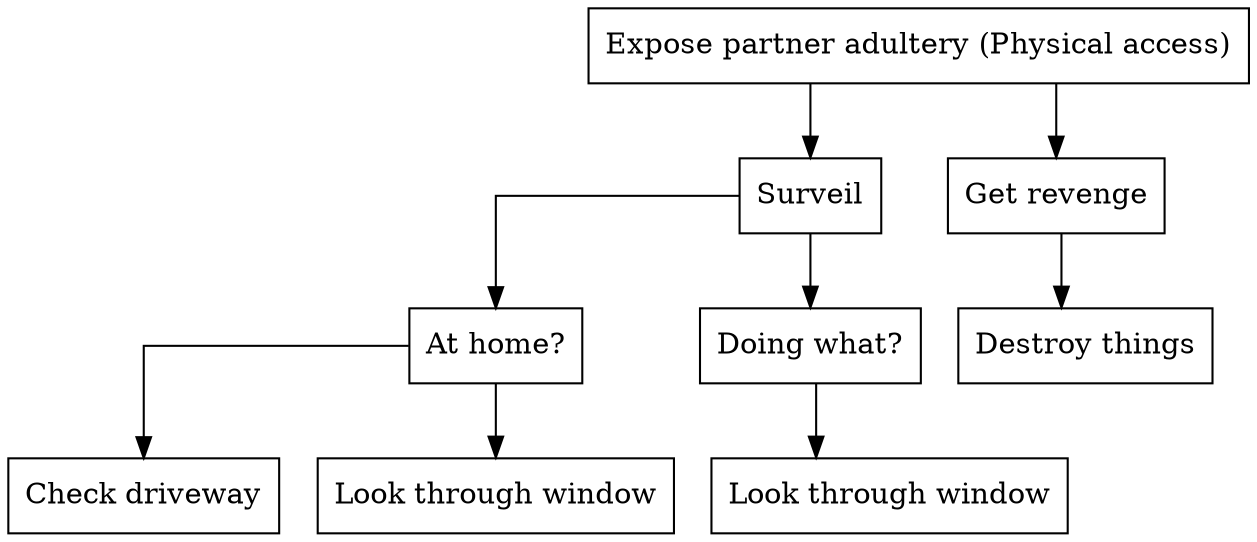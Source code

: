 digraph finite_state_machine {
  node [shape = rectangle];
  graph [splines=ortho];

  root[label = "Expose partner adultery (Physical access)",shape=AND];

  surveil[label="Surveil",shape=OR];
  root->surveil;

    at_home[label="At home?",shape=OR];
    surveil->at_home

      check_driveway[label="Check driveway"];
      at_home->check_driveway;

      look_window[label="Look through window"];
      at_home->look_window;

    doing_what[label="Doing what?"];
    surveil->doing_what;

look_window2[label="Look through window"];
      doing_what->look_window2;

  revenge[label="Get revenge"];
  root->revenge;

    destroy_things[label="Destroy things"];
    revenge->destroy_things;
}
